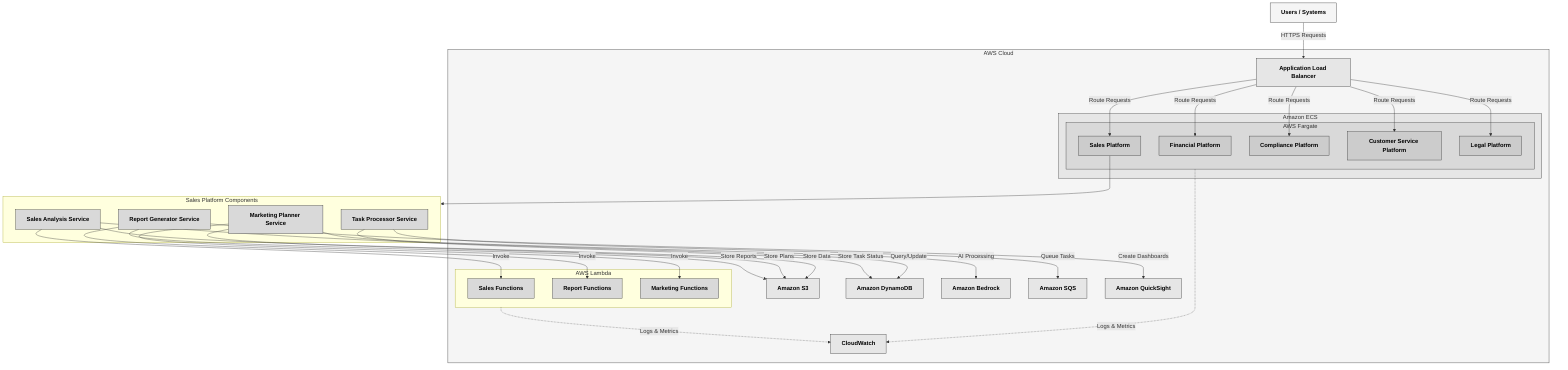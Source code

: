 graph TD
    %% Label styling
    classDef darkLabel fill:#ffffff,stroke:#333,stroke-width:1px,color:#000,font-weight:bold;
    classDef darkLabelGray fill:#f5f5f5,stroke:#333,stroke-width:1px,color:#000,font-weight:bold;
    classDef darkLabelLightGray fill:#e6e6e6,stroke:#333,stroke-width:1px,color:#000,font-weight:bold;
    classDef darkLabelLighterGray fill:#d9d9d9,stroke:#333,stroke-width:1px,color:#000,font-weight:bold;
    classDef darkLabelLightestGray fill:#cccccc,stroke:#333,stroke-width:1px,color:#000,font-weight:bold;
    classDef darkLabelFaintGray fill:#f2f2f2,stroke:#333,stroke-width:1px,color:#000,font-weight:bold;

    %% Main Containers
    subgraph AWS_Cloud["AWS Cloud"]
        style AWS_Cloud fill:#f5f5f5,stroke:#333,stroke-width:1px
        
        %% Fargate/ECS
        subgraph ECS["Amazon ECS"]
            style ECS fill:#e6e6e6,stroke:#333,stroke-width:1px
            
            subgraph Fargate["AWS Fargate"]
                style Fargate fill:#d9d9d9,stroke:#333,stroke-width:1px
                
                FinancialPlatform["Financial Platform"]
                SalesPlatform["Sales Platform"]
                CompliancePlatform["Compliance Platform"]
                CustomerServicePlatform["Customer Service Platform"]
                LegalPlatform["Legal Platform"]
                
                class FinancialPlatform,SalesPlatform,CompliancePlatform,CustomerServicePlatform,LegalPlatform darkLabelLightestGray
            end
        end
        
        ALB["Application Load Balancer"]
        S3["Amazon S3"]
        DynamoDB["Amazon DynamoDB"]
        Bedrock["Amazon Bedrock"]
        
        class ALB,S3,DynamoDB,Bedrock darkLabelLightGray
        
        %% Serverless
        subgraph Lambda["AWS Lambda"]
            SalesFunction["Sales Functions"]
            ReportFunction["Report Functions"]
            MarketingFunction["Marketing Functions"]
            
            class SalesFunction,ReportFunction,MarketingFunction darkLabelLighterGray
        end
        class Lambda darkLabelLightGray
        
        CloudWatch["CloudWatch"]
        SQS["Amazon SQS"]
        QuickSight["Amazon QuickSight"]
        
        class CloudWatch,SQS,QuickSight darkLabelLightGray
    end
    
    Users["Users / Systems"]
    class Users darkLabelGray

    %% Sales Platform Components
    subgraph SalesPlatformComponents["Sales Platform Components"]
        SalesAnalysis["Sales Analysis Service"]
        MarketingPlanner["Marketing Planner Service"]
        ReportGenerator["Report Generator Service"]
        TaskProcessor["Task Processor Service"]
        
        class SalesAnalysis,MarketingPlanner,ReportGenerator,TaskProcessor darkLabelLighterGray
    end
    class SalesPlatformComponents darkLabelFaintGray
    
    %% Connections
    Users -->|"HTTPS Requests"| ALB
    ALB -->|"Route Requests"| SalesPlatform
    ALB -->|"Route Requests"| FinancialPlatform
    ALB -->|"Route Requests"| CompliancePlatform
    ALB -->|"Route Requests"| CustomerServicePlatform
    ALB -->|"Route Requests"| LegalPlatform
    
    SalesPlatform --> SalesPlatformComponents
    
    SalesAnalysis -->|"Store Data"| S3
    SalesAnalysis -->|"Query/Update"| DynamoDB
    SalesAnalysis -->|"Invoke"| SalesFunction
    
    MarketingPlanner -->|"AI Processing"| Bedrock
    MarketingPlanner -->|"Store Plans"| S3
    MarketingPlanner -->|"Invoke"| MarketingFunction
    
    ReportGenerator -->|"Create Dashboards"| QuickSight
    ReportGenerator -->|"Store Reports"| S3
    ReportGenerator -->|"Invoke"| ReportFunction
    
    TaskProcessor -->|"Queue Tasks"| SQS
    TaskProcessor -->|"Store Task Status"| DynamoDB
    
    Fargate -.->|"Logs & Metrics"| CloudWatch
    Lambda -.->|"Logs & Metrics"| CloudWatch
    
    %% Direction and formatting
    classDef default fill:#ffffff,stroke:#333,stroke-width:1px,color:#000,font-weight:bold;